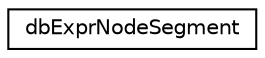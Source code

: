 digraph "Graphical Class Hierarchy"
{
 // INTERACTIVE_SVG=YES
 // LATEX_PDF_SIZE
  edge [fontname="Helvetica",fontsize="10",labelfontname="Helvetica",labelfontsize="10"];
  node [fontname="Helvetica",fontsize="10",shape=record];
  rankdir="LR";
  Node0 [label="dbExprNodeSegment",height=0.2,width=0.4,color="black", fillcolor="white", style="filled",URL="$classdbExprNodeSegment.html",tooltip=" "];
}
